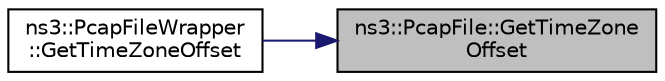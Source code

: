 digraph "ns3::PcapFile::GetTimeZoneOffset"
{
 // LATEX_PDF_SIZE
  edge [fontname="Helvetica",fontsize="10",labelfontname="Helvetica",labelfontsize="10"];
  node [fontname="Helvetica",fontsize="10",shape=record];
  rankdir="RL";
  Node1 [label="ns3::PcapFile::GetTimeZone\lOffset",height=0.2,width=0.4,color="black", fillcolor="grey75", style="filled", fontcolor="black",tooltip="Returns the time zone offset of the pcap file as defined by the thiszone field in the pcap global hea..."];
  Node1 -> Node2 [dir="back",color="midnightblue",fontsize="10",style="solid",fontname="Helvetica"];
  Node2 [label="ns3::PcapFileWrapper\l::GetTimeZoneOffset",height=0.2,width=0.4,color="black", fillcolor="white", style="filled",URL="$classns3_1_1_pcap_file_wrapper.html#ad819ceb3916fa74c16640d271e7eef1e",tooltip="Returns the time zone offset of the pcap file as defined by the thiszone field in the pcap global hea..."];
}
